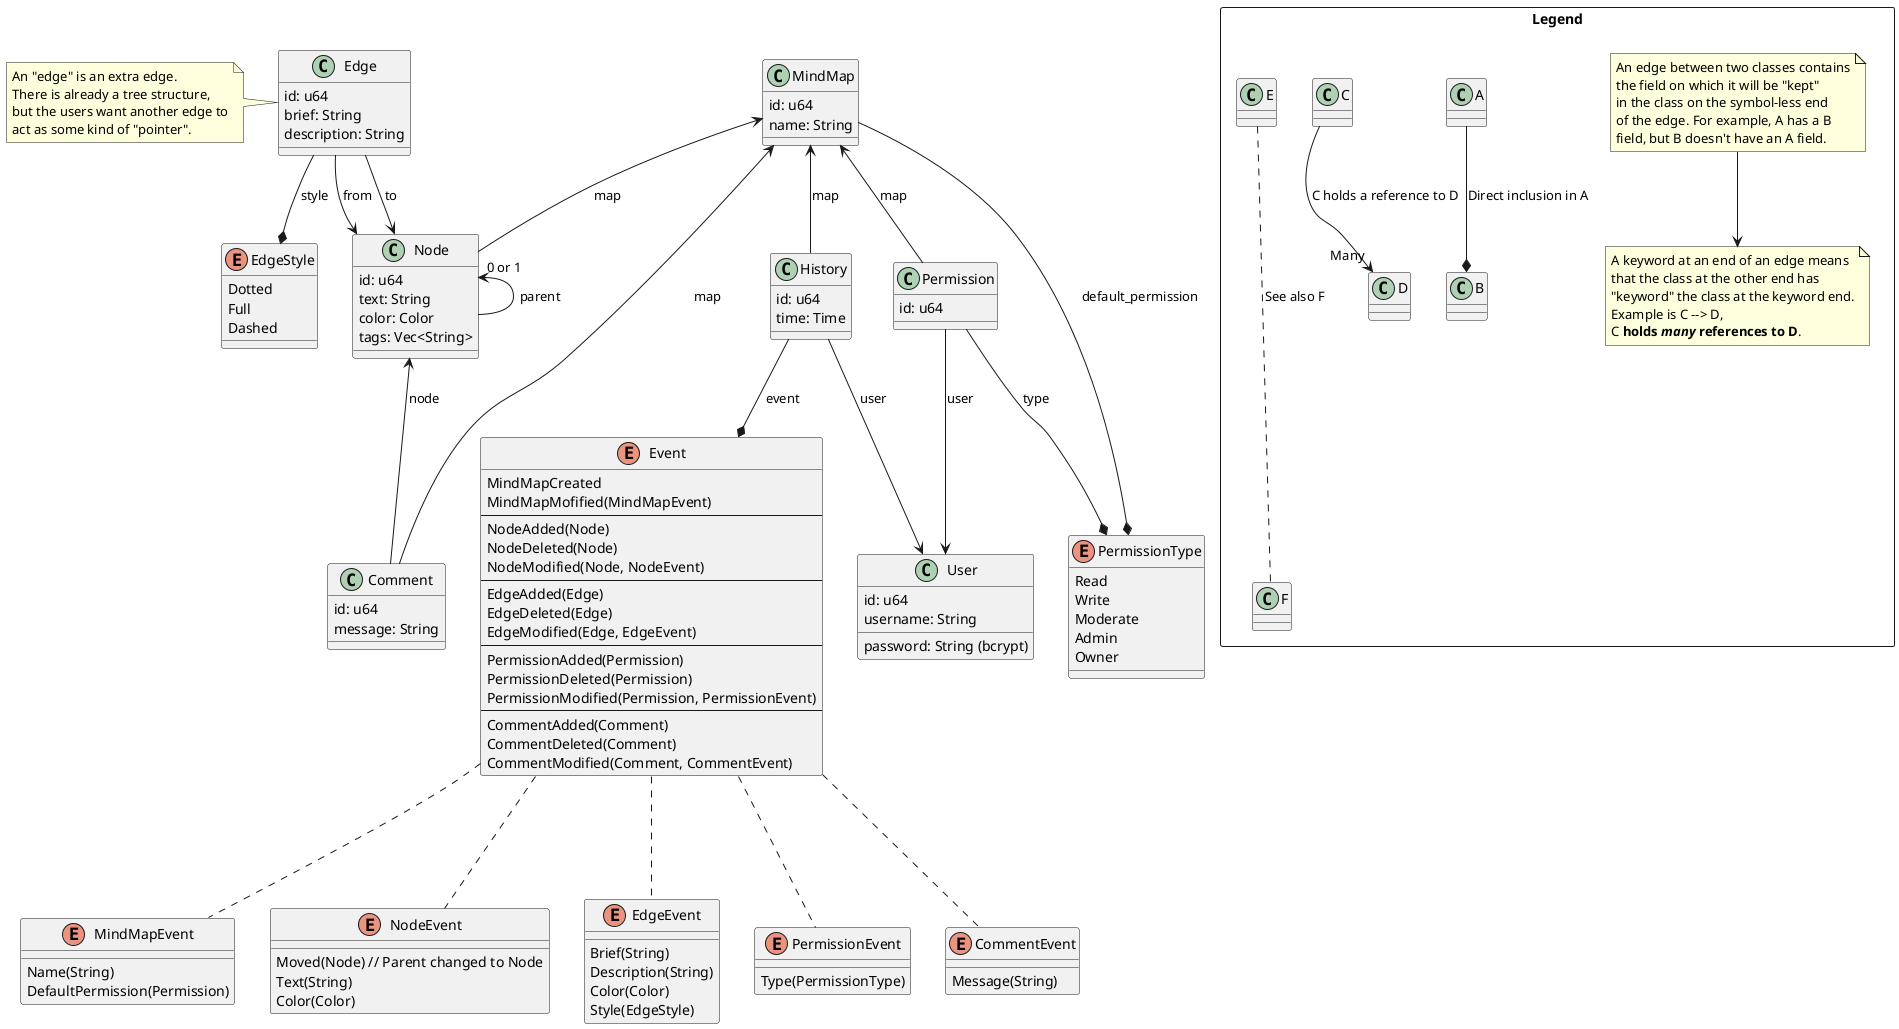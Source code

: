 @startuml

class MindMap {
	id: u64
	name: String
}

MindMap <-- Node : map
MindMap <-- Permission : map
MindMap --* PermissionType : default_permission
MindMap <-- History : map

class Permission {
	id: u64
}

Permission --> User : user
Permission --* PermissionType : type

enum PermissionType {
	Read
	Write
	Moderate
	Admin
	Owner
}

class Node {
	id: u64
	text: String
	color: Color
	tags: Vec<String>
}

Node "0 or 1" <-- Node : parent

class Comment {
	id: u64
	message: String
}

MindMap <-- Comment : map
Node <-- Comment : node

class Edge {
	id: u64
	brief: String
	description: String
}

note left of Edge
	An "edge" is an extra edge. 
	There is already a tree structure,
	but the users want another edge to
	act as some kind of "pointer".
end note

Edge --> Node : from
Edge --> Node : to

enum EdgeStyle {
	Dotted
	Full
	Dashed
}

Edge --* EdgeStyle : style

class User {
	id: u64
	username: String
	password: String (bcrypt)
}

class History {
	id: u64
	time: Time
}

History --> User : user

enum Event {
	MindMapCreated
	MindMapMofified(MindMapEvent)
	---
	NodeAdded(Node)
	NodeDeleted(Node)
	NodeModified(Node, NodeEvent)
	---
	EdgeAdded(Edge)
	EdgeDeleted(Edge)
	EdgeModified(Edge, EdgeEvent)
	---
	PermissionAdded(Permission)
	PermissionDeleted(Permission)
	PermissionModified(Permission, PermissionEvent)
	---
	CommentAdded(Comment)
	CommentDeleted(Comment)
	CommentModified(Comment, CommentEvent)
}

History --* Event : event

enum MindMapEvent {
	Name(String)
	DefaultPermission(Permission)
}

Event ... MindMapEvent

enum NodeEvent {
	Moved(Node) // Parent changed to Node
	Text(String)
	Color(Color)
}

Event ... NodeEvent

enum EdgeEvent {
	Brief(String)
	Description(String)
	Color(Color)
	Style(EdgeStyle)
}

Event ... EdgeEvent

enum PermissionEvent {
	Type(PermissionType)
}

Event ... PermissionEvent

enum CommentEvent {
	Message(String)
}

Event ... CommentEvent

package Legend <<Rectangle>> {
	class A
	class B
	A --* B : Direct inclusion in A

	class C
	class D
	C --> "Many" D : C holds a reference to D

	class E
	class F
	E ... F : See also F

	together {
		note as legend_note_1
			An edge between two classes contains
			the field on which it will be "kept"
			in the class on the symbol-less end
			of the edge. For example, A has a B
			field, but B doesn't have an A field.
		end note

		note as legend_note_2
			A keyword at an end of an edge means
			that the class at the other end has
			"keyword" the class at the keyword end.
			Example is C --> D,
			C <b>holds <i>many</i> references to D</b>.
		end note

		legend_note_1 -down-> legend_note_2
	}
}

@enduml
